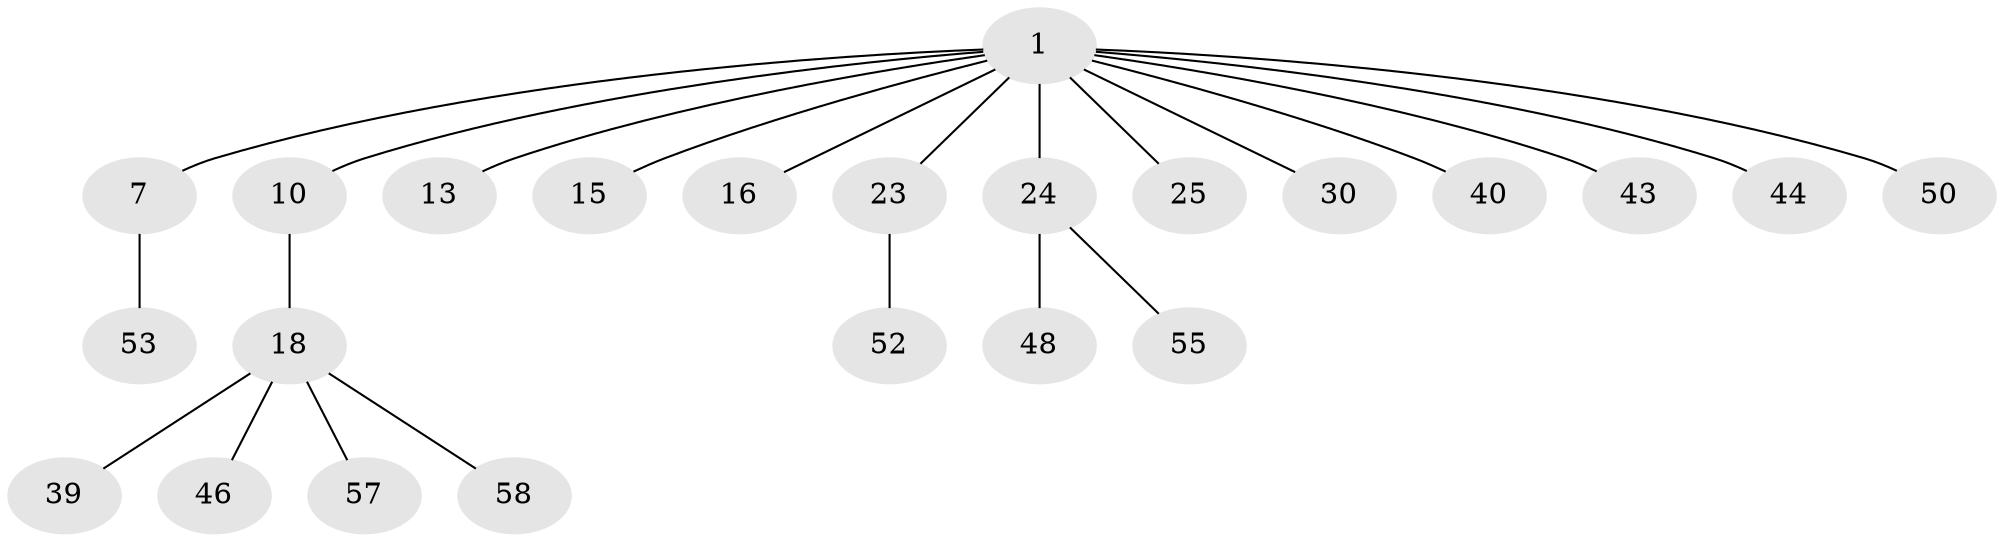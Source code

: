 // original degree distribution, {4: 0.04, 2: 0.25333333333333335, 8: 0.013333333333333334, 5: 0.013333333333333334, 3: 0.16, 6: 0.02666666666666667, 1: 0.49333333333333335}
// Generated by graph-tools (version 1.1) at 2025/19/03/04/25 18:19:23]
// undirected, 23 vertices, 22 edges
graph export_dot {
graph [start="1"]
  node [color=gray90,style=filled];
  1 [super="+5+6+4+2"];
  7 [super="+9+27+35"];
  10 [super="+12+59"];
  13 [super="+14"];
  15;
  16 [super="+45"];
  18 [super="+29+20"];
  23 [super="+42+49"];
  24 [super="+32+41"];
  25;
  30;
  39 [super="+61"];
  40 [super="+54"];
  43;
  44 [super="+67"];
  46;
  48 [super="+72"];
  50 [super="+75"];
  52;
  53;
  55;
  57 [super="+73+63"];
  58 [super="+70"];
  1 -- 10;
  1 -- 25;
  1 -- 30;
  1 -- 23;
  1 -- 16;
  1 -- 50;
  1 -- 40;
  1 -- 24;
  1 -- 44;
  1 -- 13;
  1 -- 43;
  1 -- 7;
  1 -- 15;
  7 -- 53;
  10 -- 18;
  18 -- 39;
  18 -- 57;
  18 -- 58;
  18 -- 46;
  23 -- 52;
  24 -- 55;
  24 -- 48;
}
